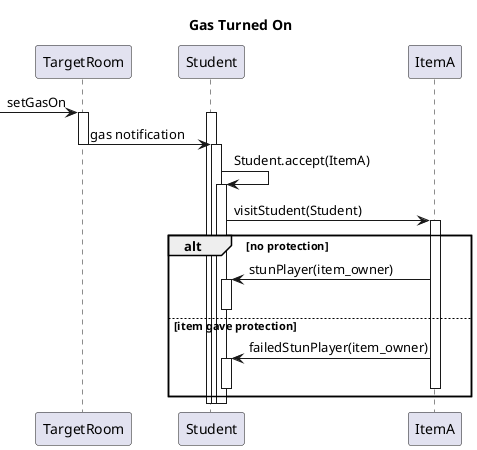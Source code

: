 @startuml
title Gas Turned On
[->TargetRoom : setGasOn

activate Student
    activate TargetRoom
        TargetRoom -> Student : gas notification
    deactivate TargetRoom

    activate Student
        Student -> Student : Student.accept(ItemA)
        activate Student
            Student -> ItemA : visitStudent(Student)
            activate ItemA
                alt no protection
                    Student <- ItemA : stunPlayer(item_owner)
                    activate Student

                    deactivate Student
                else  item gave protection
                    Student <- ItemA : failedStunPlayer(item_owner)
                    activate Student
            deactivate ItemA
                    deactivate Student
                end
        deactivate Student

            /' Student <- ItemA '/
    deactivate Student

    

deactivate Student

@enduml